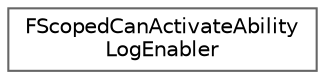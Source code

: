 digraph "Graphical Class Hierarchy"
{
 // INTERACTIVE_SVG=YES
 // LATEX_PDF_SIZE
  bgcolor="transparent";
  edge [fontname=Helvetica,fontsize=10,labelfontname=Helvetica,labelfontsize=10];
  node [fontname=Helvetica,fontsize=10,shape=box,height=0.2,width=0.4];
  rankdir="LR";
  Node0 [id="Node000000",label="FScopedCanActivateAbility\lLogEnabler",height=0.2,width=0.4,color="grey40", fillcolor="white", style="filled",URL="$d3/d2f/structFScopedCanActivateAbilityLogEnabler.html",tooltip=" "];
}
